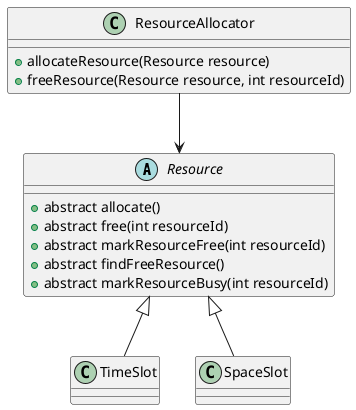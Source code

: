 @startuml
abstract class Resource {
    +abstract allocate()
    +abstract free(int resourceId)
    +abstract markResourceFree(int resourceId)
    +abstract findFreeResource()
    +abstract markResourceBusy(int resourceId)
}
class TimeSlot extends Resource {
}
class SpaceSlot extends Resource{
}
class ResourceAllocator {
    +allocateResource(Resource resource)
    +freeResource(Resource resource, int resourceId)
}
ResourceAllocator --> Resource
@enduml